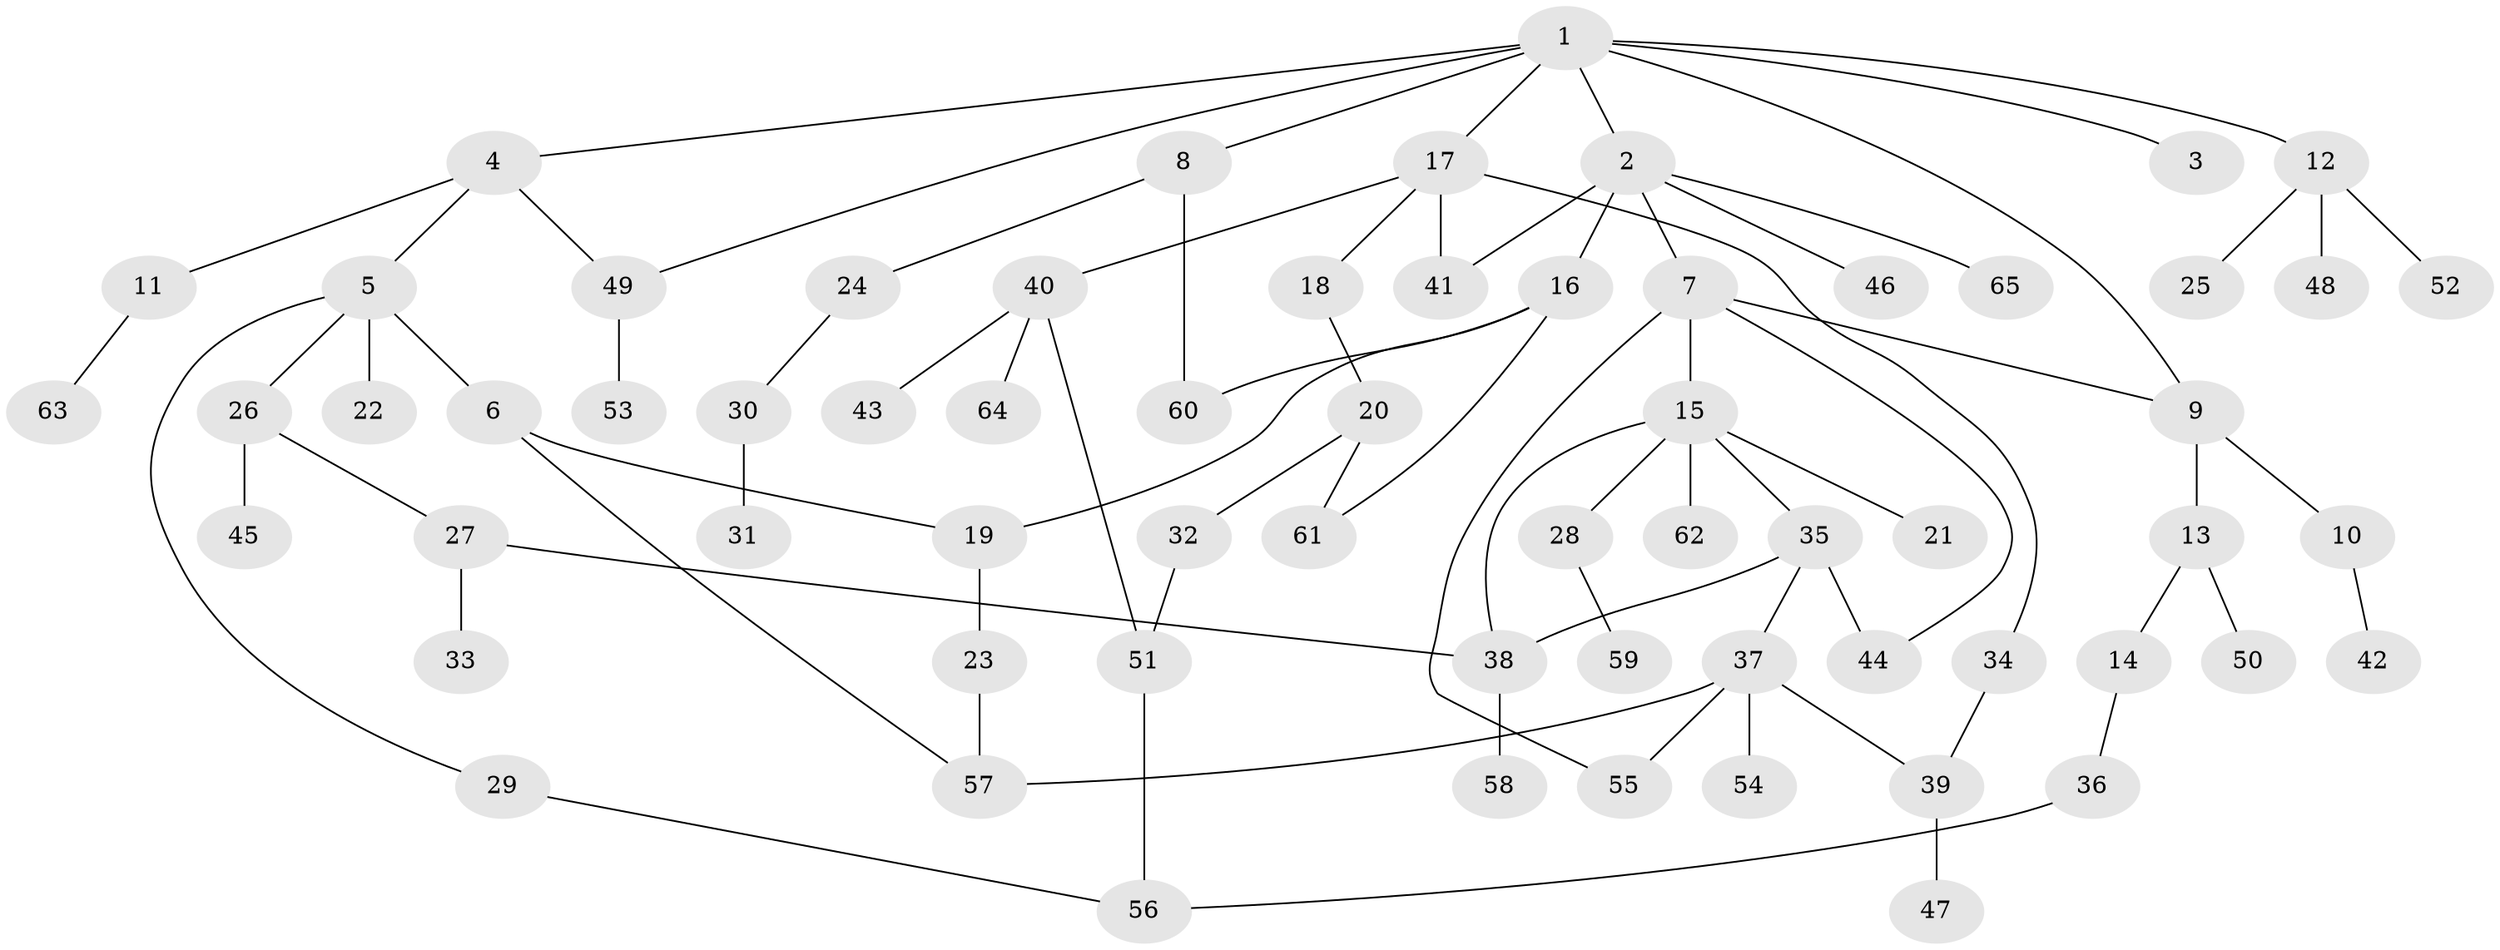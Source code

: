 // Generated by graph-tools (version 1.1) at 2025/10/02/27/25 16:10:54]
// undirected, 65 vertices, 80 edges
graph export_dot {
graph [start="1"]
  node [color=gray90,style=filled];
  1;
  2;
  3;
  4;
  5;
  6;
  7;
  8;
  9;
  10;
  11;
  12;
  13;
  14;
  15;
  16;
  17;
  18;
  19;
  20;
  21;
  22;
  23;
  24;
  25;
  26;
  27;
  28;
  29;
  30;
  31;
  32;
  33;
  34;
  35;
  36;
  37;
  38;
  39;
  40;
  41;
  42;
  43;
  44;
  45;
  46;
  47;
  48;
  49;
  50;
  51;
  52;
  53;
  54;
  55;
  56;
  57;
  58;
  59;
  60;
  61;
  62;
  63;
  64;
  65;
  1 -- 2;
  1 -- 3;
  1 -- 4;
  1 -- 8;
  1 -- 12;
  1 -- 17;
  1 -- 9;
  1 -- 49;
  2 -- 7;
  2 -- 16;
  2 -- 41;
  2 -- 46;
  2 -- 65;
  4 -- 5;
  4 -- 11;
  4 -- 49;
  5 -- 6;
  5 -- 22;
  5 -- 26;
  5 -- 29;
  6 -- 57;
  6 -- 19;
  7 -- 9;
  7 -- 15;
  7 -- 44;
  7 -- 55;
  8 -- 24;
  8 -- 60;
  9 -- 10;
  9 -- 13;
  10 -- 42;
  11 -- 63;
  12 -- 25;
  12 -- 48;
  12 -- 52;
  13 -- 14;
  13 -- 50;
  14 -- 36;
  15 -- 21;
  15 -- 28;
  15 -- 35;
  15 -- 62;
  15 -- 38;
  16 -- 19;
  16 -- 60;
  16 -- 61;
  17 -- 18;
  17 -- 34;
  17 -- 40;
  17 -- 41;
  18 -- 20;
  19 -- 23;
  20 -- 32;
  20 -- 61;
  23 -- 57;
  24 -- 30;
  26 -- 27;
  26 -- 45;
  27 -- 33;
  27 -- 38;
  28 -- 59;
  29 -- 56;
  30 -- 31;
  32 -- 51;
  34 -- 39;
  35 -- 37;
  35 -- 44;
  35 -- 38;
  36 -- 56;
  37 -- 39;
  37 -- 54;
  37 -- 55;
  37 -- 57;
  38 -- 58;
  39 -- 47;
  40 -- 43;
  40 -- 51;
  40 -- 64;
  49 -- 53;
  51 -- 56;
}

